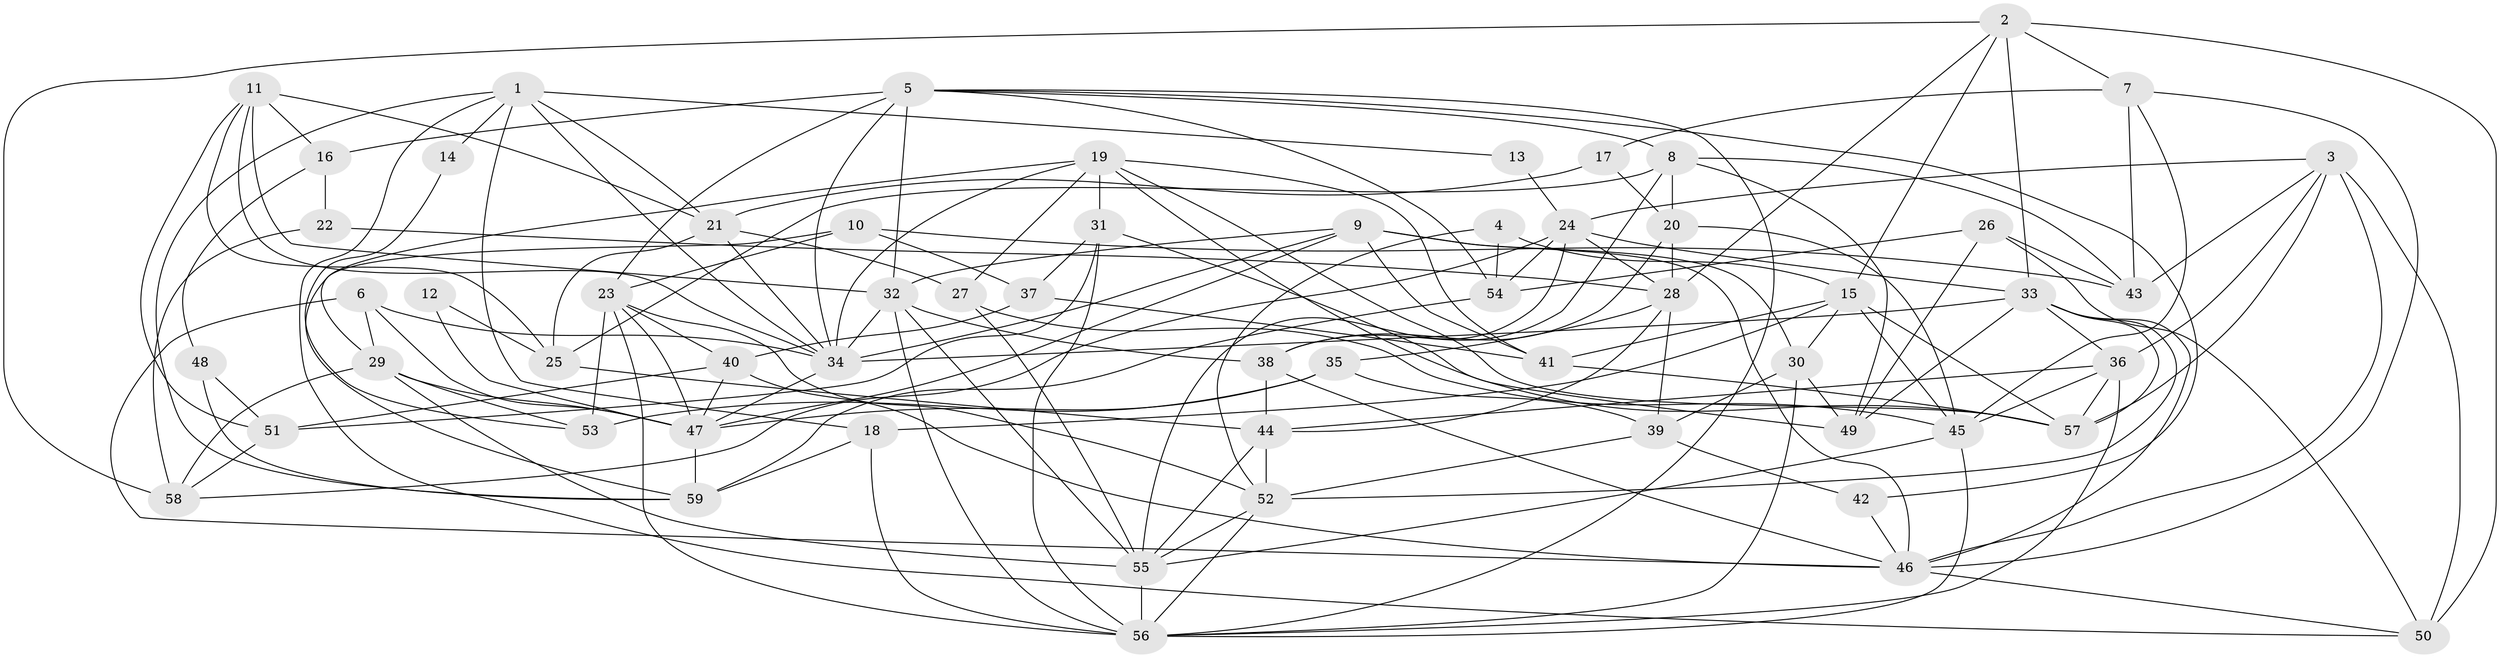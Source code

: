 // original degree distribution, {3: 0.28205128205128205, 5: 0.17094017094017094, 6: 0.07692307692307693, 2: 0.1111111111111111, 4: 0.29914529914529914, 7: 0.05982905982905983}
// Generated by graph-tools (version 1.1) at 2025/01/03/09/25 03:01:58]
// undirected, 59 vertices, 162 edges
graph export_dot {
graph [start="1"]
  node [color=gray90,style=filled];
  1;
  2;
  3;
  4;
  5;
  6;
  7;
  8;
  9;
  10;
  11;
  12;
  13;
  14;
  15;
  16;
  17;
  18;
  19;
  20;
  21;
  22;
  23;
  24;
  25;
  26;
  27;
  28;
  29;
  30;
  31;
  32;
  33;
  34;
  35;
  36;
  37;
  38;
  39;
  40;
  41;
  42;
  43;
  44;
  45;
  46;
  47;
  48;
  49;
  50;
  51;
  52;
  53;
  54;
  55;
  56;
  57;
  58;
  59;
  1 -- 13 [weight=1.0];
  1 -- 14 [weight=1.0];
  1 -- 18 [weight=1.0];
  1 -- 21 [weight=1.0];
  1 -- 34 [weight=1.0];
  1 -- 50 [weight=1.0];
  1 -- 59 [weight=1.0];
  2 -- 7 [weight=1.0];
  2 -- 15 [weight=1.0];
  2 -- 28 [weight=1.0];
  2 -- 33 [weight=1.0];
  2 -- 50 [weight=1.0];
  2 -- 58 [weight=1.0];
  3 -- 24 [weight=1.0];
  3 -- 36 [weight=1.0];
  3 -- 43 [weight=1.0];
  3 -- 46 [weight=2.0];
  3 -- 50 [weight=1.0];
  3 -- 57 [weight=1.0];
  4 -- 15 [weight=1.0];
  4 -- 52 [weight=1.0];
  4 -- 54 [weight=1.0];
  5 -- 8 [weight=1.0];
  5 -- 16 [weight=1.0];
  5 -- 23 [weight=1.0];
  5 -- 32 [weight=2.0];
  5 -- 34 [weight=1.0];
  5 -- 42 [weight=1.0];
  5 -- 54 [weight=1.0];
  5 -- 56 [weight=1.0];
  6 -- 29 [weight=1.0];
  6 -- 34 [weight=1.0];
  6 -- 46 [weight=1.0];
  6 -- 47 [weight=1.0];
  7 -- 17 [weight=1.0];
  7 -- 43 [weight=1.0];
  7 -- 45 [weight=1.0];
  7 -- 46 [weight=1.0];
  8 -- 20 [weight=1.0];
  8 -- 25 [weight=1.0];
  8 -- 38 [weight=1.0];
  8 -- 43 [weight=1.0];
  8 -- 49 [weight=1.0];
  9 -- 30 [weight=1.0];
  9 -- 32 [weight=1.0];
  9 -- 34 [weight=1.0];
  9 -- 41 [weight=1.0];
  9 -- 46 [weight=1.0];
  9 -- 47 [weight=1.0];
  10 -- 23 [weight=1.0];
  10 -- 37 [weight=1.0];
  10 -- 43 [weight=1.0];
  10 -- 59 [weight=2.0];
  11 -- 16 [weight=1.0];
  11 -- 21 [weight=1.0];
  11 -- 25 [weight=1.0];
  11 -- 32 [weight=1.0];
  11 -- 34 [weight=1.0];
  11 -- 51 [weight=1.0];
  12 -- 25 [weight=1.0];
  12 -- 47 [weight=2.0];
  13 -- 24 [weight=1.0];
  14 -- 53 [weight=1.0];
  15 -- 18 [weight=1.0];
  15 -- 30 [weight=1.0];
  15 -- 41 [weight=1.0];
  15 -- 45 [weight=1.0];
  15 -- 57 [weight=1.0];
  16 -- 22 [weight=1.0];
  16 -- 48 [weight=1.0];
  17 -- 20 [weight=1.0];
  17 -- 21 [weight=1.0];
  18 -- 56 [weight=1.0];
  18 -- 59 [weight=1.0];
  19 -- 27 [weight=1.0];
  19 -- 29 [weight=1.0];
  19 -- 31 [weight=1.0];
  19 -- 34 [weight=1.0];
  19 -- 41 [weight=1.0];
  19 -- 49 [weight=1.0];
  19 -- 57 [weight=1.0];
  20 -- 28 [weight=1.0];
  20 -- 38 [weight=1.0];
  20 -- 45 [weight=1.0];
  21 -- 25 [weight=1.0];
  21 -- 27 [weight=1.0];
  21 -- 34 [weight=1.0];
  22 -- 28 [weight=1.0];
  22 -- 58 [weight=2.0];
  23 -- 40 [weight=1.0];
  23 -- 47 [weight=1.0];
  23 -- 52 [weight=1.0];
  23 -- 53 [weight=2.0];
  23 -- 56 [weight=2.0];
  24 -- 28 [weight=1.0];
  24 -- 33 [weight=1.0];
  24 -- 54 [weight=1.0];
  24 -- 55 [weight=1.0];
  24 -- 58 [weight=1.0];
  25 -- 44 [weight=2.0];
  26 -- 43 [weight=1.0];
  26 -- 49 [weight=1.0];
  26 -- 50 [weight=1.0];
  26 -- 54 [weight=1.0];
  27 -- 45 [weight=1.0];
  27 -- 55 [weight=1.0];
  28 -- 35 [weight=1.0];
  28 -- 39 [weight=1.0];
  28 -- 44 [weight=1.0];
  29 -- 47 [weight=1.0];
  29 -- 53 [weight=1.0];
  29 -- 55 [weight=1.0];
  29 -- 58 [weight=1.0];
  30 -- 39 [weight=1.0];
  30 -- 49 [weight=1.0];
  30 -- 56 [weight=1.0];
  31 -- 37 [weight=1.0];
  31 -- 51 [weight=1.0];
  31 -- 56 [weight=1.0];
  31 -- 57 [weight=1.0];
  32 -- 34 [weight=1.0];
  32 -- 38 [weight=1.0];
  32 -- 55 [weight=1.0];
  32 -- 56 [weight=1.0];
  33 -- 34 [weight=1.0];
  33 -- 36 [weight=1.0];
  33 -- 46 [weight=2.0];
  33 -- 49 [weight=1.0];
  33 -- 52 [weight=1.0];
  33 -- 57 [weight=2.0];
  34 -- 47 [weight=1.0];
  35 -- 39 [weight=1.0];
  35 -- 47 [weight=1.0];
  35 -- 53 [weight=1.0];
  36 -- 44 [weight=1.0];
  36 -- 45 [weight=1.0];
  36 -- 56 [weight=1.0];
  36 -- 57 [weight=1.0];
  37 -- 40 [weight=1.0];
  37 -- 41 [weight=1.0];
  38 -- 44 [weight=1.0];
  38 -- 46 [weight=1.0];
  39 -- 42 [weight=1.0];
  39 -- 52 [weight=1.0];
  40 -- 46 [weight=2.0];
  40 -- 47 [weight=1.0];
  40 -- 51 [weight=1.0];
  41 -- 57 [weight=1.0];
  42 -- 46 [weight=2.0];
  44 -- 52 [weight=1.0];
  44 -- 55 [weight=1.0];
  45 -- 55 [weight=1.0];
  45 -- 56 [weight=1.0];
  46 -- 50 [weight=1.0];
  47 -- 59 [weight=1.0];
  48 -- 51 [weight=1.0];
  48 -- 59 [weight=1.0];
  51 -- 58 [weight=1.0];
  52 -- 55 [weight=1.0];
  52 -- 56 [weight=1.0];
  54 -- 59 [weight=1.0];
  55 -- 56 [weight=1.0];
}
